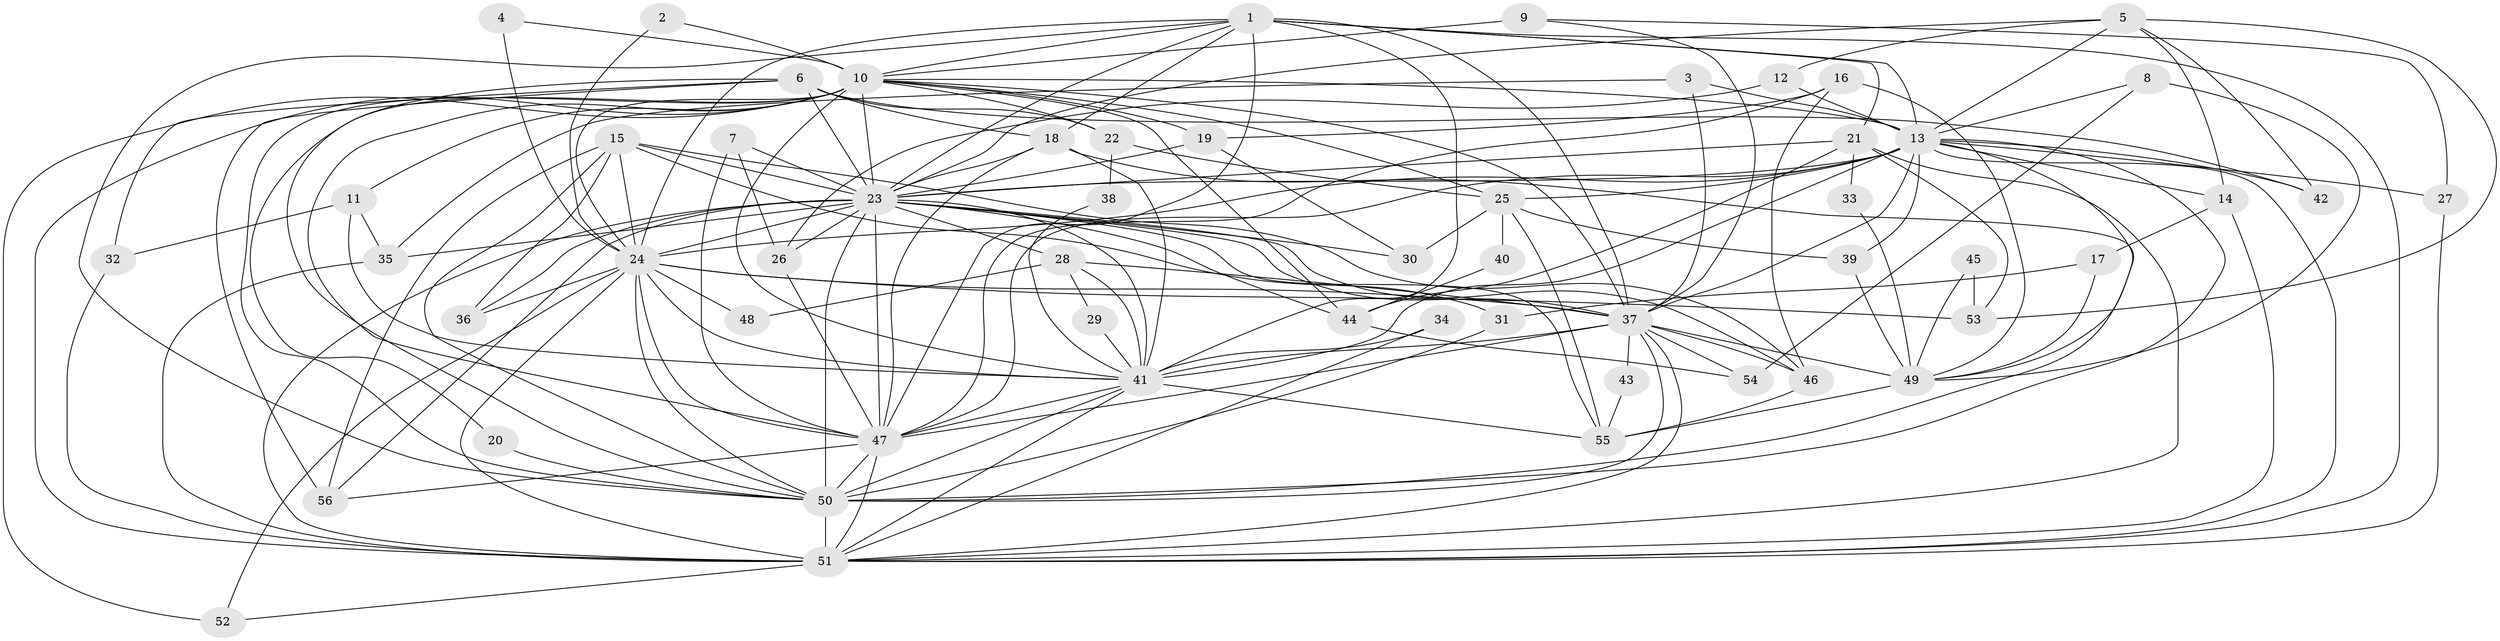 // original degree distribution, {18: 0.018018018018018018, 13: 0.009009009009009009, 23: 0.009009009009009009, 20: 0.018018018018018018, 21: 0.018018018018018018, 33: 0.009009009009009009, 16: 0.009009009009009009, 5: 0.05405405405405406, 2: 0.5135135135135135, 7: 0.018018018018018018, 10: 0.009009009009009009, 6: 0.02702702702702703, 3: 0.2072072072072072, 4: 0.08108108108108109}
// Generated by graph-tools (version 1.1) at 2025/01/03/09/25 03:01:14]
// undirected, 56 vertices, 169 edges
graph export_dot {
graph [start="1"]
  node [color=gray90,style=filled];
  1;
  2;
  3;
  4;
  5;
  6;
  7;
  8;
  9;
  10;
  11;
  12;
  13;
  14;
  15;
  16;
  17;
  18;
  19;
  20;
  21;
  22;
  23;
  24;
  25;
  26;
  27;
  28;
  29;
  30;
  31;
  32;
  33;
  34;
  35;
  36;
  37;
  38;
  39;
  40;
  41;
  42;
  43;
  44;
  45;
  46;
  47;
  48;
  49;
  50;
  51;
  52;
  53;
  54;
  55;
  56;
  1 -- 10 [weight=1.0];
  1 -- 13 [weight=1.0];
  1 -- 18 [weight=1.0];
  1 -- 21 [weight=1.0];
  1 -- 23 [weight=1.0];
  1 -- 24 [weight=2.0];
  1 -- 37 [weight=1.0];
  1 -- 41 [weight=1.0];
  1 -- 47 [weight=1.0];
  1 -- 50 [weight=1.0];
  1 -- 51 [weight=2.0];
  2 -- 10 [weight=1.0];
  2 -- 24 [weight=1.0];
  3 -- 13 [weight=1.0];
  3 -- 35 [weight=1.0];
  3 -- 37 [weight=1.0];
  4 -- 10 [weight=1.0];
  4 -- 24 [weight=1.0];
  5 -- 12 [weight=1.0];
  5 -- 13 [weight=1.0];
  5 -- 14 [weight=1.0];
  5 -- 23 [weight=1.0];
  5 -- 42 [weight=1.0];
  5 -- 53 [weight=1.0];
  6 -- 18 [weight=1.0];
  6 -- 22 [weight=1.0];
  6 -- 23 [weight=1.0];
  6 -- 32 [weight=1.0];
  6 -- 42 [weight=1.0];
  6 -- 50 [weight=1.0];
  6 -- 56 [weight=1.0];
  7 -- 23 [weight=1.0];
  7 -- 26 [weight=1.0];
  7 -- 47 [weight=1.0];
  8 -- 13 [weight=1.0];
  8 -- 49 [weight=1.0];
  8 -- 54 [weight=1.0];
  9 -- 10 [weight=2.0];
  9 -- 27 [weight=1.0];
  9 -- 37 [weight=1.0];
  10 -- 11 [weight=1.0];
  10 -- 13 [weight=2.0];
  10 -- 19 [weight=1.0];
  10 -- 20 [weight=1.0];
  10 -- 22 [weight=1.0];
  10 -- 23 [weight=2.0];
  10 -- 24 [weight=1.0];
  10 -- 25 [weight=1.0];
  10 -- 37 [weight=1.0];
  10 -- 41 [weight=2.0];
  10 -- 44 [weight=1.0];
  10 -- 47 [weight=1.0];
  10 -- 50 [weight=1.0];
  10 -- 51 [weight=1.0];
  10 -- 52 [weight=1.0];
  11 -- 32 [weight=1.0];
  11 -- 35 [weight=1.0];
  11 -- 41 [weight=1.0];
  12 -- 13 [weight=1.0];
  12 -- 26 [weight=1.0];
  13 -- 14 [weight=1.0];
  13 -- 23 [weight=1.0];
  13 -- 24 [weight=1.0];
  13 -- 25 [weight=1.0];
  13 -- 27 [weight=1.0];
  13 -- 37 [weight=1.0];
  13 -- 39 [weight=1.0];
  13 -- 41 [weight=1.0];
  13 -- 42 [weight=1.0];
  13 -- 47 [weight=1.0];
  13 -- 49 [weight=1.0];
  13 -- 50 [weight=1.0];
  13 -- 51 [weight=1.0];
  14 -- 17 [weight=1.0];
  14 -- 51 [weight=1.0];
  15 -- 23 [weight=1.0];
  15 -- 24 [weight=1.0];
  15 -- 31 [weight=1.0];
  15 -- 36 [weight=1.0];
  15 -- 46 [weight=1.0];
  15 -- 50 [weight=2.0];
  15 -- 56 [weight=1.0];
  16 -- 19 [weight=1.0];
  16 -- 46 [weight=1.0];
  16 -- 47 [weight=1.0];
  16 -- 49 [weight=1.0];
  17 -- 31 [weight=1.0];
  17 -- 49 [weight=1.0];
  18 -- 23 [weight=1.0];
  18 -- 41 [weight=1.0];
  18 -- 47 [weight=1.0];
  18 -- 50 [weight=1.0];
  19 -- 23 [weight=1.0];
  19 -- 30 [weight=1.0];
  20 -- 50 [weight=1.0];
  21 -- 23 [weight=1.0];
  21 -- 33 [weight=1.0];
  21 -- 44 [weight=1.0];
  21 -- 51 [weight=1.0];
  21 -- 53 [weight=1.0];
  22 -- 25 [weight=1.0];
  22 -- 38 [weight=1.0];
  23 -- 24 [weight=1.0];
  23 -- 26 [weight=1.0];
  23 -- 28 [weight=2.0];
  23 -- 30 [weight=1.0];
  23 -- 35 [weight=1.0];
  23 -- 36 [weight=1.0];
  23 -- 37 [weight=1.0];
  23 -- 41 [weight=3.0];
  23 -- 44 [weight=1.0];
  23 -- 46 [weight=1.0];
  23 -- 47 [weight=2.0];
  23 -- 50 [weight=2.0];
  23 -- 51 [weight=3.0];
  23 -- 55 [weight=1.0];
  23 -- 56 [weight=1.0];
  24 -- 36 [weight=1.0];
  24 -- 37 [weight=1.0];
  24 -- 41 [weight=1.0];
  24 -- 47 [weight=3.0];
  24 -- 48 [weight=1.0];
  24 -- 50 [weight=1.0];
  24 -- 51 [weight=2.0];
  24 -- 52 [weight=1.0];
  24 -- 53 [weight=2.0];
  25 -- 30 [weight=1.0];
  25 -- 39 [weight=1.0];
  25 -- 40 [weight=1.0];
  25 -- 55 [weight=1.0];
  26 -- 47 [weight=1.0];
  27 -- 51 [weight=1.0];
  28 -- 29 [weight=1.0];
  28 -- 37 [weight=1.0];
  28 -- 41 [weight=1.0];
  28 -- 48 [weight=1.0];
  29 -- 41 [weight=1.0];
  31 -- 50 [weight=1.0];
  32 -- 51 [weight=1.0];
  33 -- 49 [weight=1.0];
  34 -- 41 [weight=1.0];
  34 -- 51 [weight=1.0];
  35 -- 51 [weight=2.0];
  37 -- 41 [weight=1.0];
  37 -- 43 [weight=1.0];
  37 -- 46 [weight=1.0];
  37 -- 47 [weight=2.0];
  37 -- 49 [weight=2.0];
  37 -- 50 [weight=1.0];
  37 -- 51 [weight=1.0];
  37 -- 54 [weight=1.0];
  38 -- 41 [weight=1.0];
  39 -- 49 [weight=1.0];
  40 -- 44 [weight=1.0];
  41 -- 47 [weight=1.0];
  41 -- 50 [weight=1.0];
  41 -- 51 [weight=1.0];
  41 -- 55 [weight=1.0];
  43 -- 55 [weight=1.0];
  44 -- 54 [weight=1.0];
  45 -- 49 [weight=1.0];
  45 -- 53 [weight=1.0];
  46 -- 55 [weight=1.0];
  47 -- 50 [weight=1.0];
  47 -- 51 [weight=1.0];
  47 -- 56 [weight=1.0];
  49 -- 55 [weight=1.0];
  50 -- 51 [weight=1.0];
  51 -- 52 [weight=1.0];
}
